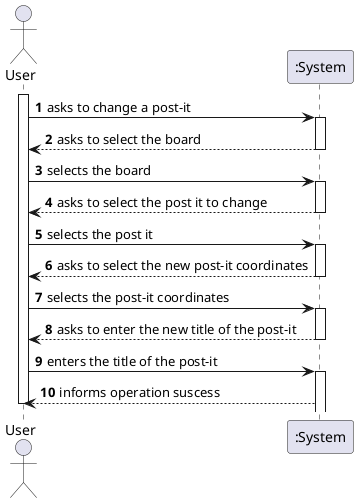 @startuml US3007_SSD

autonumber

actor U as "User"

activate U

U -> ":System" : asks to change a post-it
activate ":System"

":System" --> U : asks to select the board
deactivate ":System"

U -> ":System" : selects the board
activate ":System"

":System" --> U : asks to select the post it to change
deactivate ":System"

U -> ":System" : selects the post it
activate ":System"

":System" --> U : asks to select the new post-it coordinates
deactivate ":System"

U -> ":System" :  selects the post-it coordinates
activate ":System"

":System" --> U : asks to enter the new title of the post-it
deactivate ":System"

U -> ":System" :  enters the title of the post-it
activate ":System"

":System" --> U : informs operation suscess

deactivate U

@enduml
